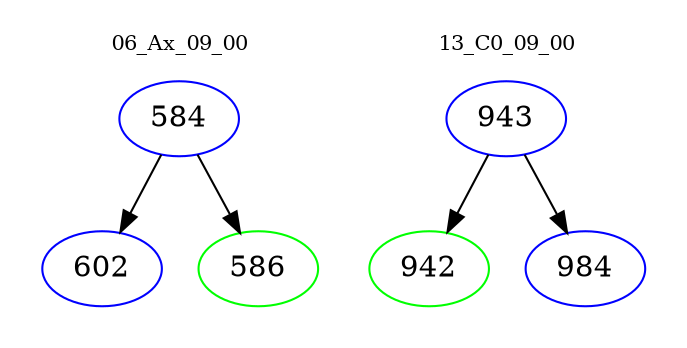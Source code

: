 digraph{
subgraph cluster_0 {
color = white
label = "06_Ax_09_00";
fontsize=10;
T0_584 [label="584", color="blue"]
T0_584 -> T0_602 [color="black"]
T0_602 [label="602", color="blue"]
T0_584 -> T0_586 [color="black"]
T0_586 [label="586", color="green"]
}
subgraph cluster_1 {
color = white
label = "13_C0_09_00";
fontsize=10;
T1_943 [label="943", color="blue"]
T1_943 -> T1_942 [color="black"]
T1_942 [label="942", color="green"]
T1_943 -> T1_984 [color="black"]
T1_984 [label="984", color="blue"]
}
}
